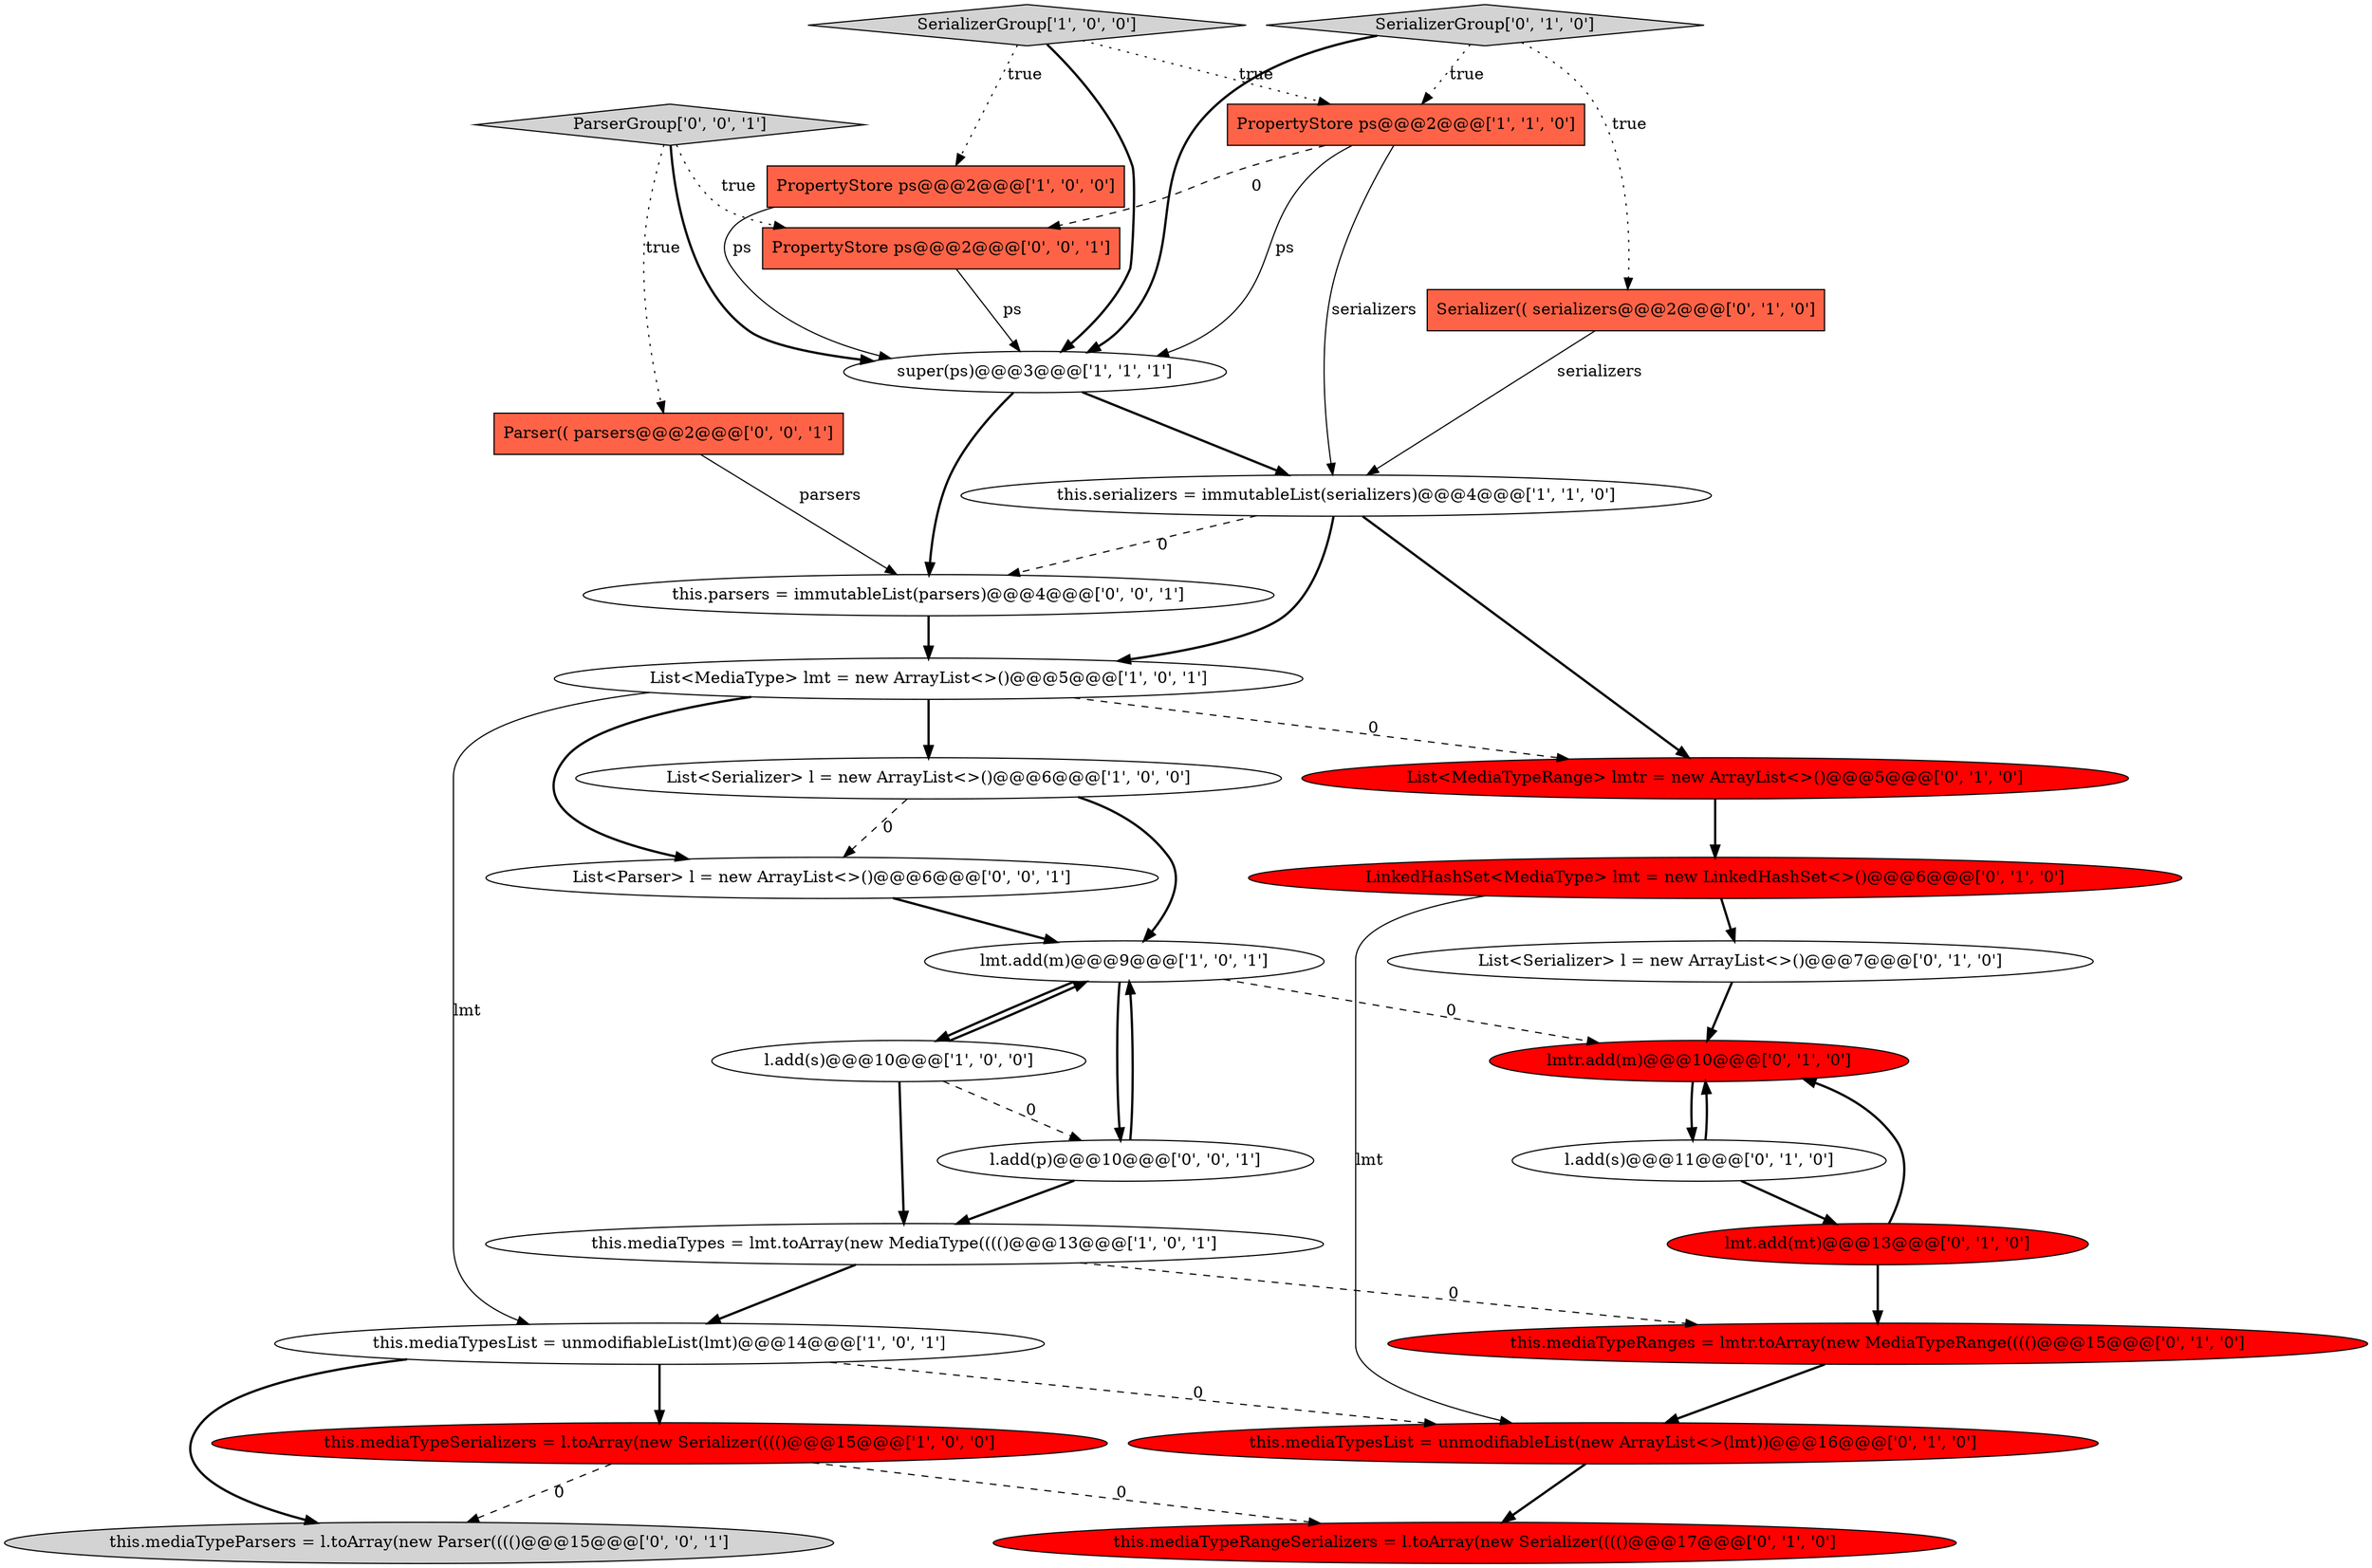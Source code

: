 digraph {
3 [style = filled, label = "SerializerGroup['1', '0', '0']", fillcolor = lightgray, shape = diamond image = "AAA0AAABBB1BBB"];
15 [style = filled, label = "List<MediaTypeRange> lmtr = new ArrayList<>()@@@5@@@['0', '1', '0']", fillcolor = red, shape = ellipse image = "AAA1AAABBB2BBB"];
1 [style = filled, label = "lmt.add(m)@@@9@@@['1', '0', '1']", fillcolor = white, shape = ellipse image = "AAA0AAABBB1BBB"];
2 [style = filled, label = "PropertyStore ps@@@2@@@['1', '0', '0']", fillcolor = tomato, shape = box image = "AAA0AAABBB1BBB"];
21 [style = filled, label = "SerializerGroup['0', '1', '0']", fillcolor = lightgray, shape = diamond image = "AAA0AAABBB2BBB"];
22 [style = filled, label = "this.mediaTypeRangeSerializers = l.toArray(new Serializer(((()@@@17@@@['0', '1', '0']", fillcolor = red, shape = ellipse image = "AAA1AAABBB2BBB"];
27 [style = filled, label = "List<Parser> l = new ArrayList<>()@@@6@@@['0', '0', '1']", fillcolor = white, shape = ellipse image = "AAA0AAABBB3BBB"];
4 [style = filled, label = "List<Serializer> l = new ArrayList<>()@@@6@@@['1', '0', '0']", fillcolor = white, shape = ellipse image = "AAA0AAABBB1BBB"];
23 [style = filled, label = "ParserGroup['0', '0', '1']", fillcolor = lightgray, shape = diamond image = "AAA0AAABBB3BBB"];
19 [style = filled, label = "LinkedHashSet<MediaType> lmt = new LinkedHashSet<>()@@@6@@@['0', '1', '0']", fillcolor = red, shape = ellipse image = "AAA1AAABBB2BBB"];
9 [style = filled, label = "l.add(s)@@@10@@@['1', '0', '0']", fillcolor = white, shape = ellipse image = "AAA0AAABBB1BBB"];
8 [style = filled, label = "super(ps)@@@3@@@['1', '1', '1']", fillcolor = white, shape = ellipse image = "AAA0AAABBB1BBB"];
16 [style = filled, label = "List<Serializer> l = new ArrayList<>()@@@7@@@['0', '1', '0']", fillcolor = white, shape = ellipse image = "AAA0AAABBB2BBB"];
24 [style = filled, label = "Parser(( parsers@@@2@@@['0', '0', '1']", fillcolor = tomato, shape = box image = "AAA0AAABBB3BBB"];
13 [style = filled, label = "this.mediaTypesList = unmodifiableList(new ArrayList<>(lmt))@@@16@@@['0', '1', '0']", fillcolor = red, shape = ellipse image = "AAA1AAABBB2BBB"];
26 [style = filled, label = "l.add(p)@@@10@@@['0', '0', '1']", fillcolor = white, shape = ellipse image = "AAA0AAABBB3BBB"];
28 [style = filled, label = "PropertyStore ps@@@2@@@['0', '0', '1']", fillcolor = tomato, shape = box image = "AAA0AAABBB3BBB"];
29 [style = filled, label = "this.mediaTypeParsers = l.toArray(new Parser(((()@@@15@@@['0', '0', '1']", fillcolor = lightgray, shape = ellipse image = "AAA0AAABBB3BBB"];
20 [style = filled, label = "lmtr.add(m)@@@10@@@['0', '1', '0']", fillcolor = red, shape = ellipse image = "AAA1AAABBB2BBB"];
25 [style = filled, label = "this.parsers = immutableList(parsers)@@@4@@@['0', '0', '1']", fillcolor = white, shape = ellipse image = "AAA0AAABBB3BBB"];
18 [style = filled, label = "Serializer(( serializers@@@2@@@['0', '1', '0']", fillcolor = tomato, shape = box image = "AAA0AAABBB2BBB"];
7 [style = filled, label = "List<MediaType> lmt = new ArrayList<>()@@@5@@@['1', '0', '1']", fillcolor = white, shape = ellipse image = "AAA0AAABBB1BBB"];
10 [style = filled, label = "PropertyStore ps@@@2@@@['1', '1', '0']", fillcolor = tomato, shape = box image = "AAA0AAABBB1BBB"];
12 [style = filled, label = "lmt.add(mt)@@@13@@@['0', '1', '0']", fillcolor = red, shape = ellipse image = "AAA1AAABBB2BBB"];
14 [style = filled, label = "l.add(s)@@@11@@@['0', '1', '0']", fillcolor = white, shape = ellipse image = "AAA0AAABBB2BBB"];
0 [style = filled, label = "this.mediaTypes = lmt.toArray(new MediaType(((()@@@13@@@['1', '0', '1']", fillcolor = white, shape = ellipse image = "AAA0AAABBB1BBB"];
6 [style = filled, label = "this.mediaTypesList = unmodifiableList(lmt)@@@14@@@['1', '0', '1']", fillcolor = white, shape = ellipse image = "AAA0AAABBB1BBB"];
17 [style = filled, label = "this.mediaTypeRanges = lmtr.toArray(new MediaTypeRange(((()@@@15@@@['0', '1', '0']", fillcolor = red, shape = ellipse image = "AAA1AAABBB2BBB"];
5 [style = filled, label = "this.mediaTypeSerializers = l.toArray(new Serializer(((()@@@15@@@['1', '0', '0']", fillcolor = red, shape = ellipse image = "AAA1AAABBB1BBB"];
11 [style = filled, label = "this.serializers = immutableList(serializers)@@@4@@@['1', '1', '0']", fillcolor = white, shape = ellipse image = "AAA0AAABBB1BBB"];
27->1 [style = bold, label=""];
9->0 [style = bold, label=""];
2->8 [style = solid, label="ps"];
0->6 [style = bold, label=""];
19->13 [style = solid, label="lmt"];
21->18 [style = dotted, label="true"];
3->2 [style = dotted, label="true"];
23->28 [style = dotted, label="true"];
26->1 [style = bold, label=""];
3->10 [style = dotted, label="true"];
12->17 [style = bold, label=""];
21->8 [style = bold, label=""];
12->20 [style = bold, label=""];
10->28 [style = dashed, label="0"];
4->27 [style = dashed, label="0"];
20->14 [style = bold, label=""];
7->6 [style = solid, label="lmt"];
7->4 [style = bold, label=""];
21->10 [style = dotted, label="true"];
23->8 [style = bold, label=""];
15->19 [style = bold, label=""];
1->26 [style = bold, label=""];
25->7 [style = bold, label=""];
0->17 [style = dashed, label="0"];
5->29 [style = dashed, label="0"];
1->9 [style = bold, label=""];
11->15 [style = bold, label=""];
10->11 [style = solid, label="serializers"];
19->16 [style = bold, label=""];
6->29 [style = bold, label=""];
1->20 [style = dashed, label="0"];
10->8 [style = solid, label="ps"];
6->5 [style = bold, label=""];
26->0 [style = bold, label=""];
6->13 [style = dashed, label="0"];
3->8 [style = bold, label=""];
14->12 [style = bold, label=""];
9->26 [style = dashed, label="0"];
11->25 [style = dashed, label="0"];
7->27 [style = bold, label=""];
7->15 [style = dashed, label="0"];
18->11 [style = solid, label="serializers"];
4->1 [style = bold, label=""];
17->13 [style = bold, label=""];
13->22 [style = bold, label=""];
9->1 [style = bold, label=""];
28->8 [style = solid, label="ps"];
16->20 [style = bold, label=""];
8->11 [style = bold, label=""];
8->25 [style = bold, label=""];
23->24 [style = dotted, label="true"];
24->25 [style = solid, label="parsers"];
11->7 [style = bold, label=""];
14->20 [style = bold, label=""];
5->22 [style = dashed, label="0"];
}
